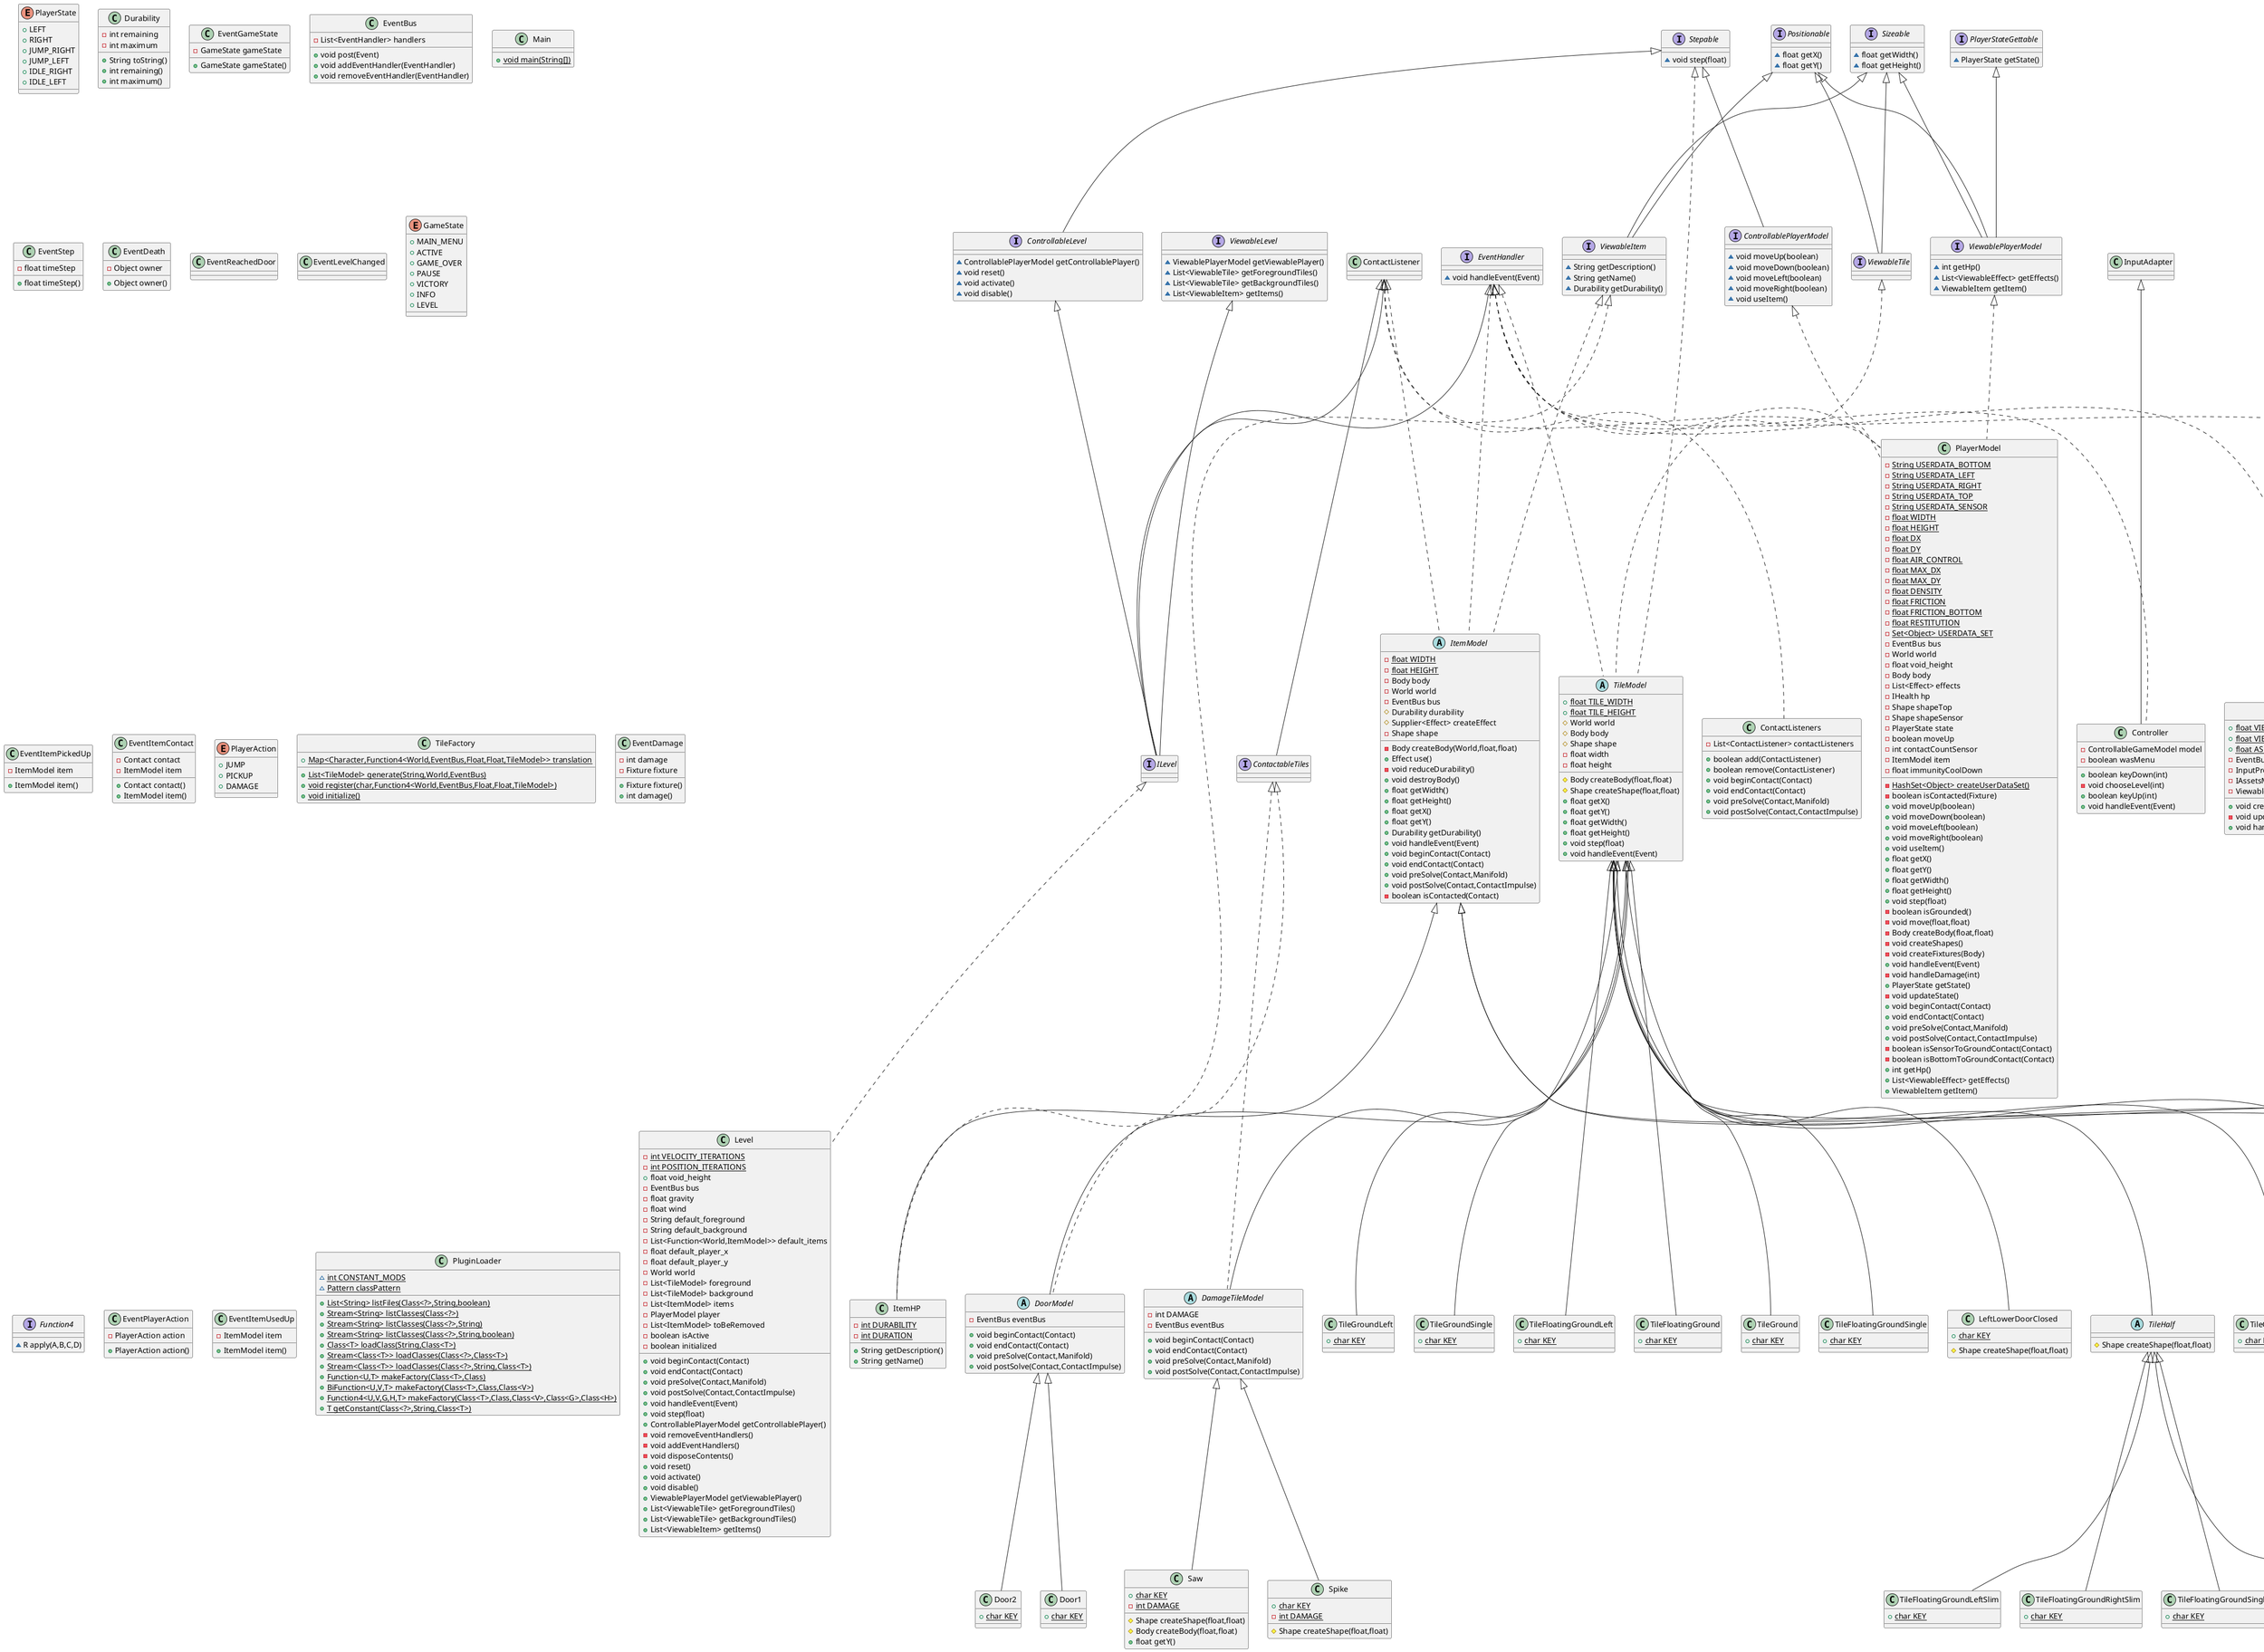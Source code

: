 @startuml
interface ControllableLevel {
~ ControllablePlayerModel getControllablePlayer()
~ void reset()
~ void activate()
~ void disable()
}

interface Stepable {
~ void step(float)
}

enum PlayerState {
+  LEFT
+  RIGHT
+  JUMP_RIGHT
+  JUMP_LEFT
+  IDLE_RIGHT
+  IDLE_LEFT
}

abstract class AbstractScreen {
# {static} BitmapFont font
- {static} float ViewPort
+ {static} float VIEWPORT_WIDTH
+ {static} float VIEWPORT_HEIGHT
# SpriteBatch batch
# OrthographicCamera gameCam
- Viewport gamePort
+ void show()
- void update()
+ void render(float)
+ void resize(int,int)
+ void pause()
+ void resume()
+ void hide()
+ void dispose()
}


class Durability {
- int remaining
- int maximum
+ String toString()
+ int remaining()
+ int maximum()
}


class GameOverScreen {
- Texture texture
- GlyphLayout layout
- String title
- String text
+ void render(float)
}


interface ControllableGameModel {
~ ControllableLevel getControllableLevel()
~ void setState(GameState)
~ void setLevel(String)
}

abstract class DoorModel {
- EventBus eventBus
+ void beginContact(Contact)
+ void endContact(Contact)
+ void preSolve(Contact,Manifold)
+ void postSolve(Contact,ContactImpulse)
}


interface GameStateGettable {
~ GameState getState()
}

abstract class Effect {
- float speedBoost
- float jumpBoost
- int maxDuration
- int duration
+ void step()
+ boolean hasEnded()
+ float getSpeedBoost()
+ float getJumpBoost()
+ Durability getDuration()
}


interface ViewableItem {
~ String getDescription()
~ String getName()
~ Durability getDurability()
}

class EventGameState {
- GameState gameState
+ GameState gameState()
}


class TileGroundLeft {
+ {static} char KEY
}

class ItemHP {
- {static} int DURABILITY
- {static} int DURATION
+ String getDescription()
+ String getName()
}


abstract class ItemModel {
- {static} float WIDTH
- {static} float HEIGHT
- Body body
- World world
- EventBus bus
# Durability durability
# Supplier<Effect> createEffect
- Shape shape
- Body createBody(World,float,float)
+ Effect use()
- void reduceDurability()
+ void destroyBody()
+ float getWidth()
+ float getHeight()
+ float getX()
+ float getY()
+ Durability getDurability()
+ void handleEvent(Event)
+ void beginContact(Contact)
+ void endContact(Contact)
+ void preSolve(Contact,Manifold)
+ void postSolve(Contact,ContactImpulse)
- boolean isContacted(Contact)
}


interface ViewableEffect {
~ Durability getDuration()
}

class PauseScreen {
- Texture texture
- String title
- String text
- GlyphLayout titleLayout
- GlyphLayout textLayout
+ void render(float)
}


class AssetsManager {
- {static} Map<PlayerAction,String> soundEffectMap
- {static} Map<String,String> musicMap
- Map<PlayerAction,Sound> currentEffects
- Music nowPlaying
- String lastPlayed
+ void playMusic(String)
+ void stopMusic()
+ void pauseMusic()
+ void resumeMusic()
+ void playSoundEffect(PlayerAction)
}


class TileGroundSingle {
+ {static} char KEY
}

interface IHealth {
~ void regenerate(int)
~ void damage(int)
~ int getHealth()
~ int getMaxHealth()
}

interface IAssetsManager {
~ void playMusic(String)
~ void stopMusic()
~ void pauseMusic()
~ void resumeMusic()
~ void playSoundEffect(PlayerAction)
}

class EffectJumpBoost {
- {static} float SPEED_BOOST
- {static} float JUMP_BOOST
}

class TileFloatingGroundLeft {
+ {static} char KEY
}

class Controller {
- ControllableGameModel model
- boolean wasMenu
+ boolean keyDown(int)
- void chooseLevel(int)
+ boolean keyUp(int)
+ void handleEvent(Event)
}


class TileFloatingGround {
+ {static} char KEY
}

class EventBus {
- List<EventHandler> handlers
+ void post(Event)
+ void addEventHandler(EventHandler)
+ void removeEventHandler(EventHandler)
}


class InfoScreen {
- {static} Texture texture
- Table tableController
- Table tableItem
- Stage stage
- Label.LabelStyle labelStyle
- ITexturePack texturePack
- ItemMushroom itemMushroom
- ItemEnergy itemEnergy
- Image mushroomImg
- Image energyImg
- void createLeftTable()
- void createRightTable()
- void createItemGroup(Image,ViewableItem)
- void createDescriptionContainer(ViewableItem)
+ void render(float)
}


class TileGround {
+ {static} char KEY
}

interface ControllablePlayerModel {
~ void moveUp(boolean)
~ void moveDown(boolean)
~ void moveLeft(boolean)
~ void moveRight(boolean)
~ void useItem()
}

class Hud {
- {static} int IMG_SIZE
- {static} int TEXT_WIDTH
- {static} int TEXT_HEIGHT
- ViewableLevel level
- ITexturePack texturePack
- Image itemIcon
- Label itemDurability
- HorizontalGroup effectIcons
- Map<ViewableEffect,Image> effectIconImages
- HorizontalGroup effectDurations
- Map<ViewableEffect,Image> effectDurationImages
- Table table
- HorizontalGroup hpGroup
- LinkedList<Image> hpIcons
- void fillTable()
- void updateHp()
- void drawHp()
- void updateItemActors()
- void updateEffectActors()
- Sprite getEffectDuration(ViewableEffect)
- boolean sameEffectIn(List<ViewableEffect>,ViewableEffect)
- void update()
+ void draw()
}


interface PlayerStateGettable {
~ PlayerState getState()
}

class TexturePack {
+ {static} String TILE_NAME
- {static} TextureAtlas atlas
- {static} int TILE_WIDTH
- {static} int TILE_HEIGHT
- {static} Map<PlayerState,Animation<TextureRegion>> PLAYER_ANIMATION_MAP
- float playerStateTime
- PlayerState playerLastState
- {static} Animation<TextureRegion> loadAnimation(String,int)
- TextureRegion getTextureFromAtlas(int)
+ TextureRegion getTileTexture(ViewableTile)
+ TextureRegion getPlayerTexture(PlayerState,float)
- void updatePlayerVariables(PlayerState,float)
+ TextureRegion getItemTexture(ViewableItem)
+ TextureRegion getHpTexture()
+ TextureRegion getEffectTexture(ViewableEffect)
+ TextureRegion getInventorySlot()
}


class TileFloatingGroundLeftSlim {
+ {static} char KEY
}

class MenuScreen {
- {static} float TEXTURE_RATIO
- {static} Texture texture
- {static} String title
- {static} String text
- {static} GlyphLayout titleLayout
- {static} GlyphLayout textLayout
+ void render(float)
}


class ItemEnergy {
- {static} int DURABILITY
- {static} int DURATION
+ String getDescription()
+ String getName()
}


class Saw {
+ {static} char KEY
- {static} int DAMAGE
# Shape createShape(float,float)
# Body createBody(float,float)
+ float getY()
}


class ItemMushroom {
- {static} int DURABILITY
- {static} int DURATION
+ String getDescription()
+ String getName()
}


abstract class DamageTileModel {
- int DAMAGE
- EventBus eventBus
+ void beginContact(Contact)
+ void endContact(Contact)
+ void preSolve(Contact,Manifold)
+ void postSolve(Contact,ContactImpulse)
}


interface ViewableTile {
}
class TileFloatingGroundRightSlim {
+ {static} char KEY
}

class Health {
- Object owner
- EventBus bus
- int max
- int health
+ void regenerate(int)
+ void damage(int)
+ int getHealth()
+ int getMaxHealth()
}


interface Positionable {
~ float getX()
~ float getY()
}

class VictoryScreen {
- Texture texture
- GlyphLayout textLayout
- GlyphLayout titleLayout
- String text
- String title
+ void render(float)
}


interface ContactableTiles {
}
class Main {
+ {static} void main(String[])
}

class EventDispose {
}
class LevelScreen {
- Texture texture
- Table table
- Label.LabelStyle labelStyle
- String title
- Stage stage
- void createLevelTable()
+ void render(float)
}


class TileFloatingGroundSingle {
+ {static} char KEY
}

class LeftLowerDoorClosed {
+ {static} char KEY
# Shape createShape(float,float)
}


class Door2 {
+ {static} char KEY
}

class ContactListeners {
- List<ContactListener> contactListeners
+ boolean add(ContactListener)
+ boolean remove(ContactListener)
+ void beginContact(Contact)
+ void endContact(Contact)
+ void preSolve(Contact,Manifold)
+ void postSolve(Contact,ContactImpulse)
}


class EventStep {
- float timeStep
+ float timeStep()
}


interface Event {
}
class EventDeath {
- Object owner
+ Object owner()
}


interface ILevel {
}
class Spike {
+ {static} char KEY
- {static} int DAMAGE
# Shape createShape(float,float)
}


class EffectHpUp {
- {static} float SPEED_BOOST
- {static} float JUMP_BOOST
}

class EventReachedDoor {
}
class EventLevelChanged {
}
interface ViewableGameModel {
~ ViewableLevel getViewableLevel()
}

class TileFloatingGroundSingleSlim {
+ {static} char KEY
}

enum GameState {
+  MAIN_MENU
+  ACTIVE
+  GAME_OVER
+  PAUSE
+  VICTORY
+  INFO
+  LEVEL
}

class GameScreen {
- {static} float VIEWPORT_WIDTH
- {static} float VIEWPORT_HEIGHT
- EventBus eventBus
- ViewableLevel level
- OrthographicCamera gameCam
- Viewport gamePort
- SpriteBatch batch
- SpriteBatch batchHud
- ITexturePack texturePack
- Stage hud
- Stage BackgroundLayers
+ void show()
+ void render(float)
- void updateCamToPlayer()
- void renderTiles()
- void renderTile(ViewableTile)
- void renderItems()
- void renderItem(ViewableItem)
- void addBackgroundLayers(Array<Texture>)
+ void dispose()
+ void resize(int,int)
+ void pause()
+ void resume()
+ void hide()
}


class EventItemPickedUp {
- ItemModel item
+ ItemModel item()
}


class TileFloatingGroundSlim {
+ {static} char KEY
}

interface ViewableLevel {
~ ViewablePlayerModel getViewablePlayer()
~ List<ViewableTile> getForegroundTiles()
~ List<ViewableTile> getBackgroundTiles()
~ List<ViewableItem> getItems()
}

class EventItemContact {
- Contact contact
- ItemModel item
+ Contact contact()
+ ItemModel item()
}


enum PlayerAction {
+  JUMP
+  PICKUP
+  DAMAGE
}

class TileFactory {
+ {static} Map<Character,Function4<World,EventBus,Float,Float,TileModel>> translation
+ {static} List<TileModel> generate(String,World,EventBus)
+ {static} void register(char,Function4<World,EventBus,Float,Float,TileModel>)
+ {static} void initialize()
}


interface Sizeable {
~ float getWidth()
~ float getHeight()
}

class EventDamage {
- int damage
- Fixture fixture
+ Fixture fixture()
+ int damage()
}


class PlayerModel {
- {static} String USERDATA_BOTTOM
- {static} String USERDATA_LEFT
- {static} String USERDATA_RIGHT
- {static} String USERDATA_TOP
- {static} String USERDATA_SENSOR
- {static} float WIDTH
- {static} float HEIGHT
- {static} float DX
- {static} float DY
- {static} float AIR_CONTROL
- {static} float MAX_DX
- {static} float MAX_DY
- {static} float DENSITY
- {static} float FRICTION
- {static} float FRICTION_BOTTOM
- {static} float RESTITUTION
- {static} Set<Object> USERDATA_SET
- EventBus bus
- World world
- float void_height
- Body body
- List<Effect> effects
- IHealth hp
- Shape shapeTop
- Shape shapeSensor
- PlayerState state
- boolean moveUp
- int contactCountSensor
- ItemModel item
- float immunityCoolDown
- {static} HashSet<Object> createUserDataSet()
- boolean isContacted(Fixture)
+ void moveUp(boolean)
+ void moveDown(boolean)
+ void moveLeft(boolean)
+ void moveRight(boolean)
+ void useItem()
+ float getX()
+ float getY()
+ float getWidth()
+ float getHeight()
+ void step(float)
- boolean isGrounded()
- void move(float,float)
- Body createBody(float,float)
- void createShapes()
- void createFixtures(Body)
+ void handleEvent(Event)
- void handleDamage(int)
+ PlayerState getState()
- void updateState()
+ void beginContact(Contact)
+ void endContact(Contact)
+ void preSolve(Contact,Manifold)
+ void postSolve(Contact,ContactImpulse)
- boolean isSensorToGroundContact(Contact)
- boolean isBottomToGroundContact(Contact)
+ int getHp()
+ List<ViewableEffect> getEffects()
+ ViewableItem getItem()
}


interface ViewablePlayerModel {
~ int getHp()
~ List<ViewableEffect> getEffects()
~ ViewableItem getItem()
}

interface ITexturePack {
~ TextureRegion getTileTexture(ViewableTile)
~ TextureRegion getPlayerTexture(PlayerState,float)
~ TextureRegion getItemTexture(ViewableItem)
~ TextureRegion getEffectTexture(ViewableEffect)
~ TextureRegion getInventorySlot()
~ TextureRegion getHpTexture()
}

class GameView {
+ {static} float VIEWPORT_WIDTH
+ {static} float VIEWPORT_HEIGHT
+ {static} float ASPECT_RATIO
- EventBus bus
- InputProcessor processor
- IAssetsManager assetsManager
- ViewableGameModel model
+ void create()
- void updateScreenAndMusic(GameState)
+ void handleEvent(Event)
}


interface EventHandler {
~ void handleEvent(Event)
}

abstract class TileHalf {
# Shape createShape(float,float)
}

class TileGroundRight {
+ {static} char KEY
}

class Door1 {
+ {static} char KEY
}

interface Function4 {
~ R apply(A,B,C,D)
}

class EventPlayerAction {
- PlayerAction action
+ PlayerAction action()
}


class Level {
- {static} int VELOCITY_ITERATIONS
- {static} int POSITION_ITERATIONS
+ float void_height
- EventBus bus
- float gravity
- float wind
- String default_foreground
- String default_background
- List<Function<World,ItemModel>> default_items
- float default_player_x
- float default_player_y
- World world
- List<TileModel> foreground
- List<TileModel> background
- List<ItemModel> items
- PlayerModel player
- List<ItemModel> toBeRemoved
- boolean isActive
- boolean initialized
+ void beginContact(Contact)
+ void endContact(Contact)
+ void preSolve(Contact,Manifold)
+ void postSolve(Contact,ContactImpulse)
+ void handleEvent(Event)
+ void step(float)
+ ControllablePlayerModel getControllablePlayer()
- void removeEventHandlers()
- void addEventHandlers()
- void disposeContents()
+ void reset()
+ void activate()
+ void disable()
+ ViewablePlayerModel getViewablePlayer()
+ List<ViewableTile> getForegroundTiles()
+ List<ViewableTile> getBackgroundTiles()
+ List<ViewableItem> getItems()
}


class EventItemUsedUp {
- ItemModel item
+ ItemModel item()
}


class GameModel {
- EventBus bus
- Map<String,ILevel> levels
- String level
- GameState state
- void fillLevels()
+ GameState getState()
+ void setState(GameState)
+ ControllableLevel getControllableLevel()
+ void setLevel(String)
+ void handleEvent(Event)
+ ViewableLevel getViewableLevel()
}


class PluginLoader {
~ {static} int CONSTANT_MODS
~ {static} Pattern classPattern
+ {static} List<String> listFiles(Class<?>,String,boolean)
+ {static} Stream<String> listClasses(Class<?>)
+ {static} Stream<String> listClasses(Class<?>,String)
+ {static} Stream<String> listClasses(Class<?>,String,boolean)
+ {static} Class<T> loadClass(String,Class<T>)
+ {static} Stream<Class<T>> loadClasses(Class<?>,Class<T>)
+ {static} Stream<Class<T>> loadClasses(Class<?>,String,Class<T>)
+ {static} Function<U,T> makeFactory(Class<T>,Class<U>)
+ {static} BiFunction<U,V,T> makeFactory(Class<T>,Class<U>,Class<V>)
+ {static} Function4<U,V,G,H,T> makeFactory(Class<T>,Class<U>,Class<V>,Class<G>,Class<H>)
+ {static} T getConstant(Class<?>,String,Class<T>)
}


class Barrel {
+ {static} char KEY
}

class EffectSpeedBoost {
- {static} float SPEED_BOOST
- {static} float JUMP_BOOST
}

class Background {
- Array<Texture> layers
- float x
+ void draw(Batch,float)
}


class TileFloatingGroundRight {
+ {static} char KEY
}

abstract class TileModel {
+ {static} float TILE_WIDTH
+ {static} float TILE_HEIGHT
# World world
# Body body
# Shape shape
- float width
- float height
# Body createBody(float,float)
# Shape createShape(float,float)
+ float getX()
+ float getY()
+ float getWidth()
+ float getHeight()
+ void step(float)
+ void handleEvent(Event)
}




Stepable <|-- ControllableLevel
Screen <|.. AbstractScreen
AbstractScreen <|-- GameOverScreen
GameStateGettable <|-- ControllableGameModel
ContactableTiles <|.. DoorModel
TileModel <|-- DoorModel
ViewableEffect <|.. Effect
Positionable <|-- ViewableItem
Sizeable <|-- ViewableItem
TileModel <|-- TileGroundLeft
ViewableItem <|.. ItemHP
ItemModel <|-- ItemHP
ViewableItem <|.. ItemModel
EventHandler <|.. ItemModel
ContactListener <|.. ItemModel
AbstractScreen <|-- PauseScreen
IAssetsManager <|.. AssetsManager
TileModel <|-- TileGroundSingle
Effect <|-- EffectJumpBoost
TileModel <|-- TileFloatingGroundLeft
EventHandler <|.. Controller
InputAdapter <|-- Controller
TileModel <|-- TileFloatingGround
AbstractScreen <|-- InfoScreen
TileModel <|-- TileGround
Stepable <|-- ControllablePlayerModel
Stage <|-- Hud
ITexturePack <|.. TexturePack
TileHalf <|-- TileFloatingGroundLeftSlim
AbstractScreen <|-- MenuScreen
ItemModel <|-- ItemEnergy
DamageTileModel <|-- Saw
ItemModel <|-- ItemMushroom
ContactableTiles <|.. DamageTileModel
TileModel <|-- DamageTileModel
Positionable <|-- ViewableTile
Sizeable <|-- ViewableTile
TileHalf <|-- TileFloatingGroundRightSlim
IHealth <|.. Health
AbstractScreen <|-- VictoryScreen
ContactListener <|-- ContactableTiles
Event <|.. EventDispose
AbstractScreen <|-- LevelScreen
TileModel <|-- TileFloatingGroundSingle
TileModel <|-- LeftLowerDoorClosed
DoorModel <|-- Door2
ContactListener <|.. ContactListeners
ViewableLevel <|-- ILevel
ControllableLevel <|-- ILevel
EventHandler <|-- ILevel
ContactListener <|-- ILevel
DamageTileModel <|-- Spike
Effect <|-- EffectHpUp
GameStateGettable <|-- ViewableGameModel
TileHalf <|-- TileFloatingGroundSingleSlim
Screen <|.. GameScreen
TileHalf <|-- TileFloatingGroundSlim
ControllablePlayerModel <|.. PlayerModel
ViewablePlayerModel <|.. PlayerModel
EventHandler <|.. PlayerModel
ContactListener <|.. PlayerModel
Sizeable <|-- ViewablePlayerModel
Positionable <|-- ViewablePlayerModel
PlayerStateGettable <|-- ViewablePlayerModel
EventHandler <|.. GameView
Game <|-- GameView
TileModel <|-- TileHalf
TileModel <|-- TileGroundRight
DoorModel <|-- Door1
ILevel <|.. Level
ViewableGameModel <|.. GameModel
ControllableGameModel <|.. GameModel
EventHandler <|.. GameModel
TileModel <|-- Barrel
Effect <|-- EffectSpeedBoost
Actor <|-- Background
TileModel <|-- TileFloatingGroundRight
ViewableTile <|.. TileModel
Stepable <|.. TileModel
EventHandler <|.. TileModel
@enduml